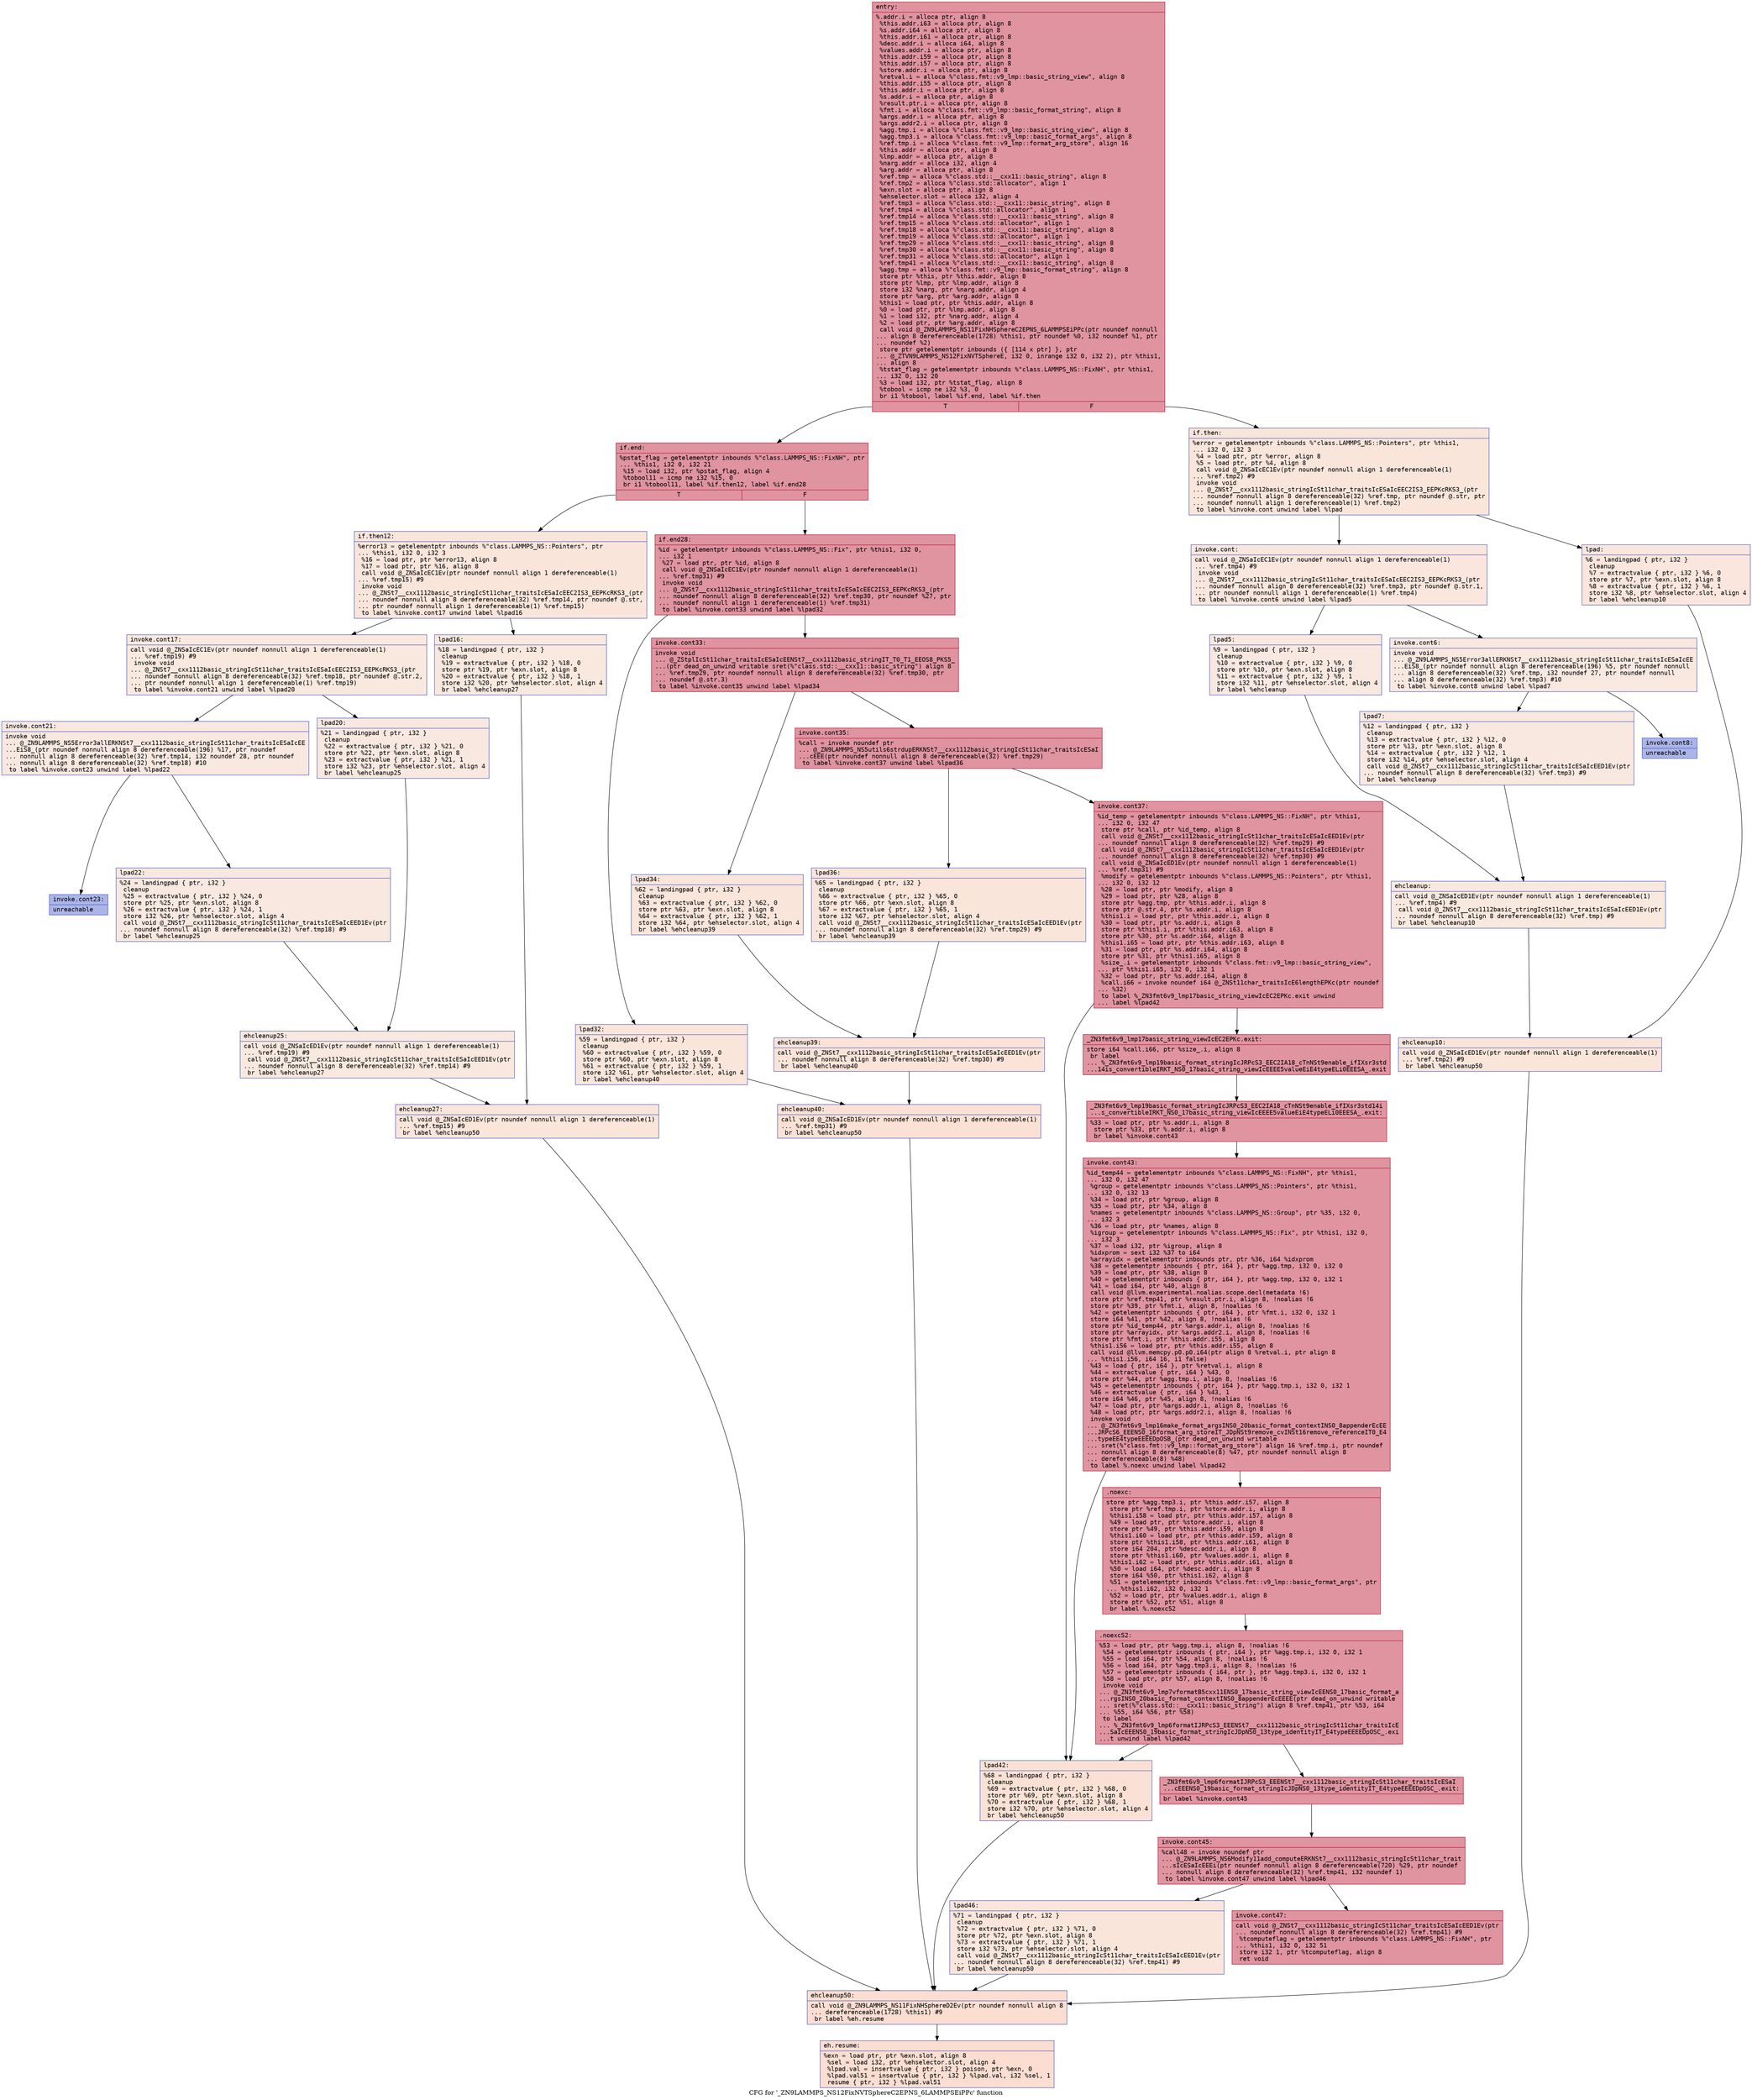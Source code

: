 digraph "CFG for '_ZN9LAMMPS_NS12FixNVTSphereC2EPNS_6LAMMPSEiPPc' function" {
	label="CFG for '_ZN9LAMMPS_NS12FixNVTSphereC2EPNS_6LAMMPSEiPPc' function";

	Node0x55f286c493d0 [shape=record,color="#b70d28ff", style=filled, fillcolor="#b70d2870" fontname="Courier",label="{entry:\l|  %.addr.i = alloca ptr, align 8\l  %this.addr.i63 = alloca ptr, align 8\l  %s.addr.i64 = alloca ptr, align 8\l  %this.addr.i61 = alloca ptr, align 8\l  %desc.addr.i = alloca i64, align 8\l  %values.addr.i = alloca ptr, align 8\l  %this.addr.i59 = alloca ptr, align 8\l  %this.addr.i57 = alloca ptr, align 8\l  %store.addr.i = alloca ptr, align 8\l  %retval.i = alloca %\"class.fmt::v9_lmp::basic_string_view\", align 8\l  %this.addr.i55 = alloca ptr, align 8\l  %this.addr.i = alloca ptr, align 8\l  %s.addr.i = alloca ptr, align 8\l  %result.ptr.i = alloca ptr, align 8\l  %fmt.i = alloca %\"class.fmt::v9_lmp::basic_format_string\", align 8\l  %args.addr.i = alloca ptr, align 8\l  %args.addr2.i = alloca ptr, align 8\l  %agg.tmp.i = alloca %\"class.fmt::v9_lmp::basic_string_view\", align 8\l  %agg.tmp3.i = alloca %\"class.fmt::v9_lmp::basic_format_args\", align 8\l  %ref.tmp.i = alloca %\"class.fmt::v9_lmp::format_arg_store\", align 16\l  %this.addr = alloca ptr, align 8\l  %lmp.addr = alloca ptr, align 8\l  %narg.addr = alloca i32, align 4\l  %arg.addr = alloca ptr, align 8\l  %ref.tmp = alloca %\"class.std::__cxx11::basic_string\", align 8\l  %ref.tmp2 = alloca %\"class.std::allocator\", align 1\l  %exn.slot = alloca ptr, align 8\l  %ehselector.slot = alloca i32, align 4\l  %ref.tmp3 = alloca %\"class.std::__cxx11::basic_string\", align 8\l  %ref.tmp4 = alloca %\"class.std::allocator\", align 1\l  %ref.tmp14 = alloca %\"class.std::__cxx11::basic_string\", align 8\l  %ref.tmp15 = alloca %\"class.std::allocator\", align 1\l  %ref.tmp18 = alloca %\"class.std::__cxx11::basic_string\", align 8\l  %ref.tmp19 = alloca %\"class.std::allocator\", align 1\l  %ref.tmp29 = alloca %\"class.std::__cxx11::basic_string\", align 8\l  %ref.tmp30 = alloca %\"class.std::__cxx11::basic_string\", align 8\l  %ref.tmp31 = alloca %\"class.std::allocator\", align 1\l  %ref.tmp41 = alloca %\"class.std::__cxx11::basic_string\", align 8\l  %agg.tmp = alloca %\"class.fmt::v9_lmp::basic_format_string\", align 8\l  store ptr %this, ptr %this.addr, align 8\l  store ptr %lmp, ptr %lmp.addr, align 8\l  store i32 %narg, ptr %narg.addr, align 4\l  store ptr %arg, ptr %arg.addr, align 8\l  %this1 = load ptr, ptr %this.addr, align 8\l  %0 = load ptr, ptr %lmp.addr, align 8\l  %1 = load i32, ptr %narg.addr, align 4\l  %2 = load ptr, ptr %arg.addr, align 8\l  call void @_ZN9LAMMPS_NS11FixNHSphereC2EPNS_6LAMMPSEiPPc(ptr noundef nonnull\l... align 8 dereferenceable(1728) %this1, ptr noundef %0, i32 noundef %1, ptr\l... noundef %2)\l  store ptr getelementptr inbounds (\{ [114 x ptr] \}, ptr\l... @_ZTVN9LAMMPS_NS12FixNVTSphereE, i32 0, inrange i32 0, i32 2), ptr %this1,\l... align 8\l  %tstat_flag = getelementptr inbounds %\"class.LAMMPS_NS::FixNH\", ptr %this1,\l... i32 0, i32 20\l  %3 = load i32, ptr %tstat_flag, align 8\l  %tobool = icmp ne i32 %3, 0\l  br i1 %tobool, label %if.end, label %if.then\l|{<s0>T|<s1>F}}"];
	Node0x55f286c493d0:s0 -> Node0x55f286c4ccc0[tooltip="entry -> if.end\nProbability 100.00%" ];
	Node0x55f286c493d0:s1 -> Node0x55f286c4cd70[tooltip="entry -> if.then\nProbability 0.00%" ];
	Node0x55f286c4cd70 [shape=record,color="#3d50c3ff", style=filled, fillcolor="#f4c5ad70" fontname="Courier",label="{if.then:\l|  %error = getelementptr inbounds %\"class.LAMMPS_NS::Pointers\", ptr %this1,\l... i32 0, i32 3\l  %4 = load ptr, ptr %error, align 8\l  %5 = load ptr, ptr %4, align 8\l  call void @_ZNSaIcEC1Ev(ptr noundef nonnull align 1 dereferenceable(1)\l... %ref.tmp2) #9\l  invoke void\l... @_ZNSt7__cxx1112basic_stringIcSt11char_traitsIcESaIcEEC2IS3_EEPKcRKS3_(ptr\l... noundef nonnull align 8 dereferenceable(32) %ref.tmp, ptr noundef @.str, ptr\l... noundef nonnull align 1 dereferenceable(1) %ref.tmp2)\l          to label %invoke.cont unwind label %lpad\l}"];
	Node0x55f286c4cd70 -> Node0x55f286c4d9e0[tooltip="if.then -> invoke.cont\nProbability 50.00%" ];
	Node0x55f286c4cd70 -> Node0x55f286c4dac0[tooltip="if.then -> lpad\nProbability 50.00%" ];
	Node0x55f286c4d9e0 [shape=record,color="#3d50c3ff", style=filled, fillcolor="#f3c7b170" fontname="Courier",label="{invoke.cont:\l|  call void @_ZNSaIcEC1Ev(ptr noundef nonnull align 1 dereferenceable(1)\l... %ref.tmp4) #9\l  invoke void\l... @_ZNSt7__cxx1112basic_stringIcSt11char_traitsIcESaIcEEC2IS3_EEPKcRKS3_(ptr\l... noundef nonnull align 8 dereferenceable(32) %ref.tmp3, ptr noundef @.str.1,\l... ptr noundef nonnull align 1 dereferenceable(1) %ref.tmp4)\l          to label %invoke.cont6 unwind label %lpad5\l}"];
	Node0x55f286c4d9e0 -> Node0x55f286c4de50[tooltip="invoke.cont -> invoke.cont6\nProbability 50.00%" ];
	Node0x55f286c4d9e0 -> Node0x55f286c4dea0[tooltip="invoke.cont -> lpad5\nProbability 50.00%" ];
	Node0x55f286c4de50 [shape=record,color="#3d50c3ff", style=filled, fillcolor="#f1ccb870" fontname="Courier",label="{invoke.cont6:\l|  invoke void\l... @_ZN9LAMMPS_NS5Error3allERKNSt7__cxx1112basic_stringIcSt11char_traitsIcESaIcEE\l...EiS8_(ptr noundef nonnull align 8 dereferenceable(196) %5, ptr noundef nonnull\l... align 8 dereferenceable(32) %ref.tmp, i32 noundef 27, ptr noundef nonnull\l... align 8 dereferenceable(32) %ref.tmp3) #10\l          to label %invoke.cont8 unwind label %lpad7\l}"];
	Node0x55f286c4de50 -> Node0x55f286c4de00[tooltip="invoke.cont6 -> invoke.cont8\nProbability 0.00%" ];
	Node0x55f286c4de50 -> Node0x55f286c4e220[tooltip="invoke.cont6 -> lpad7\nProbability 100.00%" ];
	Node0x55f286c4de00 [shape=record,color="#3d50c3ff", style=filled, fillcolor="#4358cb70" fontname="Courier",label="{invoke.cont8:\l|  unreachable\l}"];
	Node0x55f286c4dac0 [shape=record,color="#3d50c3ff", style=filled, fillcolor="#f3c7b170" fontname="Courier",label="{lpad:\l|  %6 = landingpad \{ ptr, i32 \}\l          cleanup\l  %7 = extractvalue \{ ptr, i32 \} %6, 0\l  store ptr %7, ptr %exn.slot, align 8\l  %8 = extractvalue \{ ptr, i32 \} %6, 1\l  store i32 %8, ptr %ehselector.slot, align 4\l  br label %ehcleanup10\l}"];
	Node0x55f286c4dac0 -> Node0x55f286c4f8d0[tooltip="lpad -> ehcleanup10\nProbability 100.00%" ];
	Node0x55f286c4dea0 [shape=record,color="#3d50c3ff", style=filled, fillcolor="#f1ccb870" fontname="Courier",label="{lpad5:\l|  %9 = landingpad \{ ptr, i32 \}\l          cleanup\l  %10 = extractvalue \{ ptr, i32 \} %9, 0\l  store ptr %10, ptr %exn.slot, align 8\l  %11 = extractvalue \{ ptr, i32 \} %9, 1\l  store i32 %11, ptr %ehselector.slot, align 4\l  br label %ehcleanup\l}"];
	Node0x55f286c4dea0 -> Node0x55f286c4fc20[tooltip="lpad5 -> ehcleanup\nProbability 100.00%" ];
	Node0x55f286c4e220 [shape=record,color="#3d50c3ff", style=filled, fillcolor="#f1ccb870" fontname="Courier",label="{lpad7:\l|  %12 = landingpad \{ ptr, i32 \}\l          cleanup\l  %13 = extractvalue \{ ptr, i32 \} %12, 0\l  store ptr %13, ptr %exn.slot, align 8\l  %14 = extractvalue \{ ptr, i32 \} %12, 1\l  store i32 %14, ptr %ehselector.slot, align 4\l  call void @_ZNSt7__cxx1112basic_stringIcSt11char_traitsIcESaIcEED1Ev(ptr\l... noundef nonnull align 8 dereferenceable(32) %ref.tmp3) #9\l  br label %ehcleanup\l}"];
	Node0x55f286c4e220 -> Node0x55f286c4fc20[tooltip="lpad7 -> ehcleanup\nProbability 100.00%" ];
	Node0x55f286c4fc20 [shape=record,color="#3d50c3ff", style=filled, fillcolor="#f2cab570" fontname="Courier",label="{ehcleanup:\l|  call void @_ZNSaIcED1Ev(ptr noundef nonnull align 1 dereferenceable(1)\l... %ref.tmp4) #9\l  call void @_ZNSt7__cxx1112basic_stringIcSt11char_traitsIcESaIcEED1Ev(ptr\l... noundef nonnull align 8 dereferenceable(32) %ref.tmp) #9\l  br label %ehcleanup10\l}"];
	Node0x55f286c4fc20 -> Node0x55f286c4f8d0[tooltip="ehcleanup -> ehcleanup10\nProbability 100.00%" ];
	Node0x55f286c4f8d0 [shape=record,color="#3d50c3ff", style=filled, fillcolor="#f4c5ad70" fontname="Courier",label="{ehcleanup10:\l|  call void @_ZNSaIcED1Ev(ptr noundef nonnull align 1 dereferenceable(1)\l... %ref.tmp2) #9\l  br label %ehcleanup50\l}"];
	Node0x55f286c4f8d0 -> Node0x55f286c50680[tooltip="ehcleanup10 -> ehcleanup50\nProbability 100.00%" ];
	Node0x55f286c4ccc0 [shape=record,color="#b70d28ff", style=filled, fillcolor="#b70d2870" fontname="Courier",label="{if.end:\l|  %pstat_flag = getelementptr inbounds %\"class.LAMMPS_NS::FixNH\", ptr\l... %this1, i32 0, i32 21\l  %15 = load i32, ptr %pstat_flag, align 4\l  %tobool11 = icmp ne i32 %15, 0\l  br i1 %tobool11, label %if.then12, label %if.end28\l|{<s0>T|<s1>F}}"];
	Node0x55f286c4ccc0:s0 -> Node0x55f286c509a0[tooltip="if.end -> if.then12\nProbability 0.00%" ];
	Node0x55f286c4ccc0:s1 -> Node0x55f286c50a20[tooltip="if.end -> if.end28\nProbability 100.00%" ];
	Node0x55f286c509a0 [shape=record,color="#3d50c3ff", style=filled, fillcolor="#f4c5ad70" fontname="Courier",label="{if.then12:\l|  %error13 = getelementptr inbounds %\"class.LAMMPS_NS::Pointers\", ptr\l... %this1, i32 0, i32 3\l  %16 = load ptr, ptr %error13, align 8\l  %17 = load ptr, ptr %16, align 8\l  call void @_ZNSaIcEC1Ev(ptr noundef nonnull align 1 dereferenceable(1)\l... %ref.tmp15) #9\l  invoke void\l... @_ZNSt7__cxx1112basic_stringIcSt11char_traitsIcESaIcEEC2IS3_EEPKcRKS3_(ptr\l... noundef nonnull align 8 dereferenceable(32) %ref.tmp14, ptr noundef @.str,\l... ptr noundef nonnull align 1 dereferenceable(1) %ref.tmp15)\l          to label %invoke.cont17 unwind label %lpad16\l}"];
	Node0x55f286c509a0 -> Node0x55f286c50ef0[tooltip="if.then12 -> invoke.cont17\nProbability 50.00%" ];
	Node0x55f286c509a0 -> Node0x55f286c50f70[tooltip="if.then12 -> lpad16\nProbability 50.00%" ];
	Node0x55f286c50ef0 [shape=record,color="#3d50c3ff", style=filled, fillcolor="#f2cab570" fontname="Courier",label="{invoke.cont17:\l|  call void @_ZNSaIcEC1Ev(ptr noundef nonnull align 1 dereferenceable(1)\l... %ref.tmp19) #9\l  invoke void\l... @_ZNSt7__cxx1112basic_stringIcSt11char_traitsIcESaIcEEC2IS3_EEPKcRKS3_(ptr\l... noundef nonnull align 8 dereferenceable(32) %ref.tmp18, ptr noundef @.str.2,\l... ptr noundef nonnull align 1 dereferenceable(1) %ref.tmp19)\l          to label %invoke.cont21 unwind label %lpad20\l}"];
	Node0x55f286c50ef0 -> Node0x55f286c512f0[tooltip="invoke.cont17 -> invoke.cont21\nProbability 50.00%" ];
	Node0x55f286c50ef0 -> Node0x55f286c51340[tooltip="invoke.cont17 -> lpad20\nProbability 50.00%" ];
	Node0x55f286c512f0 [shape=record,color="#3d50c3ff", style=filled, fillcolor="#f1ccb870" fontname="Courier",label="{invoke.cont21:\l|  invoke void\l... @_ZN9LAMMPS_NS5Error3allERKNSt7__cxx1112basic_stringIcSt11char_traitsIcESaIcEE\l...EiS8_(ptr noundef nonnull align 8 dereferenceable(196) %17, ptr noundef\l... nonnull align 8 dereferenceable(32) %ref.tmp14, i32 noundef 28, ptr noundef\l... nonnull align 8 dereferenceable(32) %ref.tmp18) #10\l          to label %invoke.cont23 unwind label %lpad22\l}"];
	Node0x55f286c512f0 -> Node0x55f286c512a0[tooltip="invoke.cont21 -> invoke.cont23\nProbability 0.00%" ];
	Node0x55f286c512f0 -> Node0x55f286c51660[tooltip="invoke.cont21 -> lpad22\nProbability 100.00%" ];
	Node0x55f286c512a0 [shape=record,color="#3d50c3ff", style=filled, fillcolor="#4358cb70" fontname="Courier",label="{invoke.cont23:\l|  unreachable\l}"];
	Node0x55f286c50f70 [shape=record,color="#3d50c3ff", style=filled, fillcolor="#f2cab570" fontname="Courier",label="{lpad16:\l|  %18 = landingpad \{ ptr, i32 \}\l          cleanup\l  %19 = extractvalue \{ ptr, i32 \} %18, 0\l  store ptr %19, ptr %exn.slot, align 8\l  %20 = extractvalue \{ ptr, i32 \} %18, 1\l  store i32 %20, ptr %ehselector.slot, align 4\l  br label %ehcleanup27\l}"];
	Node0x55f286c50f70 -> Node0x55f286c51c20[tooltip="lpad16 -> ehcleanup27\nProbability 100.00%" ];
	Node0x55f286c51340 [shape=record,color="#3d50c3ff", style=filled, fillcolor="#f1ccb870" fontname="Courier",label="{lpad20:\l|  %21 = landingpad \{ ptr, i32 \}\l          cleanup\l  %22 = extractvalue \{ ptr, i32 \} %21, 0\l  store ptr %22, ptr %exn.slot, align 8\l  %23 = extractvalue \{ ptr, i32 \} %21, 1\l  store i32 %23, ptr %ehselector.slot, align 4\l  br label %ehcleanup25\l}"];
	Node0x55f286c51340 -> Node0x55f286c51f70[tooltip="lpad20 -> ehcleanup25\nProbability 100.00%" ];
	Node0x55f286c51660 [shape=record,color="#3d50c3ff", style=filled, fillcolor="#f1ccb870" fontname="Courier",label="{lpad22:\l|  %24 = landingpad \{ ptr, i32 \}\l          cleanup\l  %25 = extractvalue \{ ptr, i32 \} %24, 0\l  store ptr %25, ptr %exn.slot, align 8\l  %26 = extractvalue \{ ptr, i32 \} %24, 1\l  store i32 %26, ptr %ehselector.slot, align 4\l  call void @_ZNSt7__cxx1112basic_stringIcSt11char_traitsIcESaIcEED1Ev(ptr\l... noundef nonnull align 8 dereferenceable(32) %ref.tmp18) #9\l  br label %ehcleanup25\l}"];
	Node0x55f286c51660 -> Node0x55f286c51f70[tooltip="lpad22 -> ehcleanup25\nProbability 100.00%" ];
	Node0x55f286c51f70 [shape=record,color="#3d50c3ff", style=filled, fillcolor="#f2cab570" fontname="Courier",label="{ehcleanup25:\l|  call void @_ZNSaIcED1Ev(ptr noundef nonnull align 1 dereferenceable(1)\l... %ref.tmp19) #9\l  call void @_ZNSt7__cxx1112basic_stringIcSt11char_traitsIcESaIcEED1Ev(ptr\l... noundef nonnull align 8 dereferenceable(32) %ref.tmp14) #9\l  br label %ehcleanup27\l}"];
	Node0x55f286c51f70 -> Node0x55f286c51c20[tooltip="ehcleanup25 -> ehcleanup27\nProbability 100.00%" ];
	Node0x55f286c51c20 [shape=record,color="#3d50c3ff", style=filled, fillcolor="#f4c5ad70" fontname="Courier",label="{ehcleanup27:\l|  call void @_ZNSaIcED1Ev(ptr noundef nonnull align 1 dereferenceable(1)\l... %ref.tmp15) #9\l  br label %ehcleanup50\l}"];
	Node0x55f286c51c20 -> Node0x55f286c50680[tooltip="ehcleanup27 -> ehcleanup50\nProbability 100.00%" ];
	Node0x55f286c50a20 [shape=record,color="#b70d28ff", style=filled, fillcolor="#b70d2870" fontname="Courier",label="{if.end28:\l|  %id = getelementptr inbounds %\"class.LAMMPS_NS::Fix\", ptr %this1, i32 0,\l... i32 1\l  %27 = load ptr, ptr %id, align 8\l  call void @_ZNSaIcEC1Ev(ptr noundef nonnull align 1 dereferenceable(1)\l... %ref.tmp31) #9\l  invoke void\l... @_ZNSt7__cxx1112basic_stringIcSt11char_traitsIcESaIcEEC2IS3_EEPKcRKS3_(ptr\l... noundef nonnull align 8 dereferenceable(32) %ref.tmp30, ptr noundef %27, ptr\l... noundef nonnull align 1 dereferenceable(1) %ref.tmp31)\l          to label %invoke.cont33 unwind label %lpad32\l}"];
	Node0x55f286c50a20 -> Node0x55f286c52b50[tooltip="if.end28 -> invoke.cont33\nProbability 100.00%" ];
	Node0x55f286c50a20 -> Node0x55f286c52ba0[tooltip="if.end28 -> lpad32\nProbability 0.00%" ];
	Node0x55f286c52b50 [shape=record,color="#b70d28ff", style=filled, fillcolor="#b70d2870" fontname="Courier",label="{invoke.cont33:\l|  invoke void\l... @_ZStplIcSt11char_traitsIcESaIcEENSt7__cxx1112basic_stringIT_T0_T1_EEOS8_PKS5_\l...(ptr dead_on_unwind writable sret(%\"class.std::__cxx11::basic_string\") align 8\l... %ref.tmp29, ptr noundef nonnull align 8 dereferenceable(32) %ref.tmp30, ptr\l... noundef @.str.3)\l          to label %invoke.cont35 unwind label %lpad34\l}"];
	Node0x55f286c52b50 -> Node0x55f286c52b00[tooltip="invoke.cont33 -> invoke.cont35\nProbability 100.00%" ];
	Node0x55f286c52b50 -> Node0x55f286c52dd0[tooltip="invoke.cont33 -> lpad34\nProbability 0.00%" ];
	Node0x55f286c52b00 [shape=record,color="#b70d28ff", style=filled, fillcolor="#b70d2870" fontname="Courier",label="{invoke.cont35:\l|  %call = invoke noundef ptr\l... @_ZN9LAMMPS_NS5utils6strdupERKNSt7__cxx1112basic_stringIcSt11char_traitsIcESaI\l...cEEE(ptr noundef nonnull align 8 dereferenceable(32) %ref.tmp29)\l          to label %invoke.cont37 unwind label %lpad36\l}"];
	Node0x55f286c52b00 -> Node0x55f286c53180[tooltip="invoke.cont35 -> invoke.cont37\nProbability 100.00%" ];
	Node0x55f286c52b00 -> Node0x55f286c531d0[tooltip="invoke.cont35 -> lpad36\nProbability 0.00%" ];
	Node0x55f286c53180 [shape=record,color="#b70d28ff", style=filled, fillcolor="#b70d2870" fontname="Courier",label="{invoke.cont37:\l|  %id_temp = getelementptr inbounds %\"class.LAMMPS_NS::FixNH\", ptr %this1,\l... i32 0, i32 47\l  store ptr %call, ptr %id_temp, align 8\l  call void @_ZNSt7__cxx1112basic_stringIcSt11char_traitsIcESaIcEED1Ev(ptr\l... noundef nonnull align 8 dereferenceable(32) %ref.tmp29) #9\l  call void @_ZNSt7__cxx1112basic_stringIcSt11char_traitsIcESaIcEED1Ev(ptr\l... noundef nonnull align 8 dereferenceable(32) %ref.tmp30) #9\l  call void @_ZNSaIcED1Ev(ptr noundef nonnull align 1 dereferenceable(1)\l... %ref.tmp31) #9\l  %modify = getelementptr inbounds %\"class.LAMMPS_NS::Pointers\", ptr %this1,\l... i32 0, i32 12\l  %28 = load ptr, ptr %modify, align 8\l  %29 = load ptr, ptr %28, align 8\l  store ptr %agg.tmp, ptr %this.addr.i, align 8\l  store ptr @.str.4, ptr %s.addr.i, align 8\l  %this1.i = load ptr, ptr %this.addr.i, align 8\l  %30 = load ptr, ptr %s.addr.i, align 8\l  store ptr %this1.i, ptr %this.addr.i63, align 8\l  store ptr %30, ptr %s.addr.i64, align 8\l  %this1.i65 = load ptr, ptr %this.addr.i63, align 8\l  %31 = load ptr, ptr %s.addr.i64, align 8\l  store ptr %31, ptr %this1.i65, align 8\l  %size_.i = getelementptr inbounds %\"class.fmt::v9_lmp::basic_string_view\",\l... ptr %this1.i65, i32 0, i32 1\l  %32 = load ptr, ptr %s.addr.i64, align 8\l  %call.i66 = invoke noundef i64 @_ZNSt11char_traitsIcE6lengthEPKc(ptr noundef\l... %32)\l          to label %_ZN3fmt6v9_lmp17basic_string_viewIcEC2EPKc.exit unwind\l... label %lpad42\l}"];
	Node0x55f286c53180 -> Node0x55f286c4b5d0[tooltip="invoke.cont37 -> _ZN3fmt6v9_lmp17basic_string_viewIcEC2EPKc.exit\nProbability 100.00%" ];
	Node0x55f286c53180 -> Node0x55f286c4b670[tooltip="invoke.cont37 -> lpad42\nProbability 0.00%" ];
	Node0x55f286c4b5d0 [shape=record,color="#b70d28ff", style=filled, fillcolor="#b70d2870" fontname="Courier",label="{_ZN3fmt6v9_lmp17basic_string_viewIcEC2EPKc.exit:\l|  store i64 %call.i66, ptr %size_.i, align 8\l  br label\l... %_ZN3fmt6v9_lmp19basic_format_stringIcJRPcS3_EEC2IA18_cTnNSt9enable_ifIXsr3std\l...14is_convertibleIRKT_NS0_17basic_string_viewIcEEEE5valueEiE4typeELi0EEESA_.exit\l}"];
	Node0x55f286c4b5d0 -> Node0x55f286c54e40[tooltip="_ZN3fmt6v9_lmp17basic_string_viewIcEC2EPKc.exit -> _ZN3fmt6v9_lmp19basic_format_stringIcJRPcS3_EEC2IA18_cTnNSt9enable_ifIXsr3std14is_convertibleIRKT_NS0_17basic_string_viewIcEEEE5valueEiE4typeELi0EEESA_.exit\nProbability 100.00%" ];
	Node0x55f286c54e40 [shape=record,color="#b70d28ff", style=filled, fillcolor="#b70d2870" fontname="Courier",label="{_ZN3fmt6v9_lmp19basic_format_stringIcJRPcS3_EEC2IA18_cTnNSt9enable_ifIXsr3std14i\l...s_convertibleIRKT_NS0_17basic_string_viewIcEEEE5valueEiE4typeELi0EEESA_.exit:\l|  %33 = load ptr, ptr %s.addr.i, align 8\l  store ptr %33, ptr %.addr.i, align 8\l  br label %invoke.cont43\l}"];
	Node0x55f286c54e40 -> Node0x55f286c55240[tooltip="_ZN3fmt6v9_lmp19basic_format_stringIcJRPcS3_EEC2IA18_cTnNSt9enable_ifIXsr3std14is_convertibleIRKT_NS0_17basic_string_viewIcEEEE5valueEiE4typeELi0EEESA_.exit -> invoke.cont43\nProbability 100.00%" ];
	Node0x55f286c55240 [shape=record,color="#b70d28ff", style=filled, fillcolor="#b70d2870" fontname="Courier",label="{invoke.cont43:\l|  %id_temp44 = getelementptr inbounds %\"class.LAMMPS_NS::FixNH\", ptr %this1,\l... i32 0, i32 47\l  %group = getelementptr inbounds %\"class.LAMMPS_NS::Pointers\", ptr %this1,\l... i32 0, i32 13\l  %34 = load ptr, ptr %group, align 8\l  %35 = load ptr, ptr %34, align 8\l  %names = getelementptr inbounds %\"class.LAMMPS_NS::Group\", ptr %35, i32 0,\l... i32 3\l  %36 = load ptr, ptr %names, align 8\l  %igroup = getelementptr inbounds %\"class.LAMMPS_NS::Fix\", ptr %this1, i32 0,\l... i32 3\l  %37 = load i32, ptr %igroup, align 8\l  %idxprom = sext i32 %37 to i64\l  %arrayidx = getelementptr inbounds ptr, ptr %36, i64 %idxprom\l  %38 = getelementptr inbounds \{ ptr, i64 \}, ptr %agg.tmp, i32 0, i32 0\l  %39 = load ptr, ptr %38, align 8\l  %40 = getelementptr inbounds \{ ptr, i64 \}, ptr %agg.tmp, i32 0, i32 1\l  %41 = load i64, ptr %40, align 8\l  call void @llvm.experimental.noalias.scope.decl(metadata !6)\l  store ptr %ref.tmp41, ptr %result.ptr.i, align 8, !noalias !6\l  store ptr %39, ptr %fmt.i, align 8, !noalias !6\l  %42 = getelementptr inbounds \{ ptr, i64 \}, ptr %fmt.i, i32 0, i32 1\l  store i64 %41, ptr %42, align 8, !noalias !6\l  store ptr %id_temp44, ptr %args.addr.i, align 8, !noalias !6\l  store ptr %arrayidx, ptr %args.addr2.i, align 8, !noalias !6\l  store ptr %fmt.i, ptr %this.addr.i55, align 8\l  %this1.i56 = load ptr, ptr %this.addr.i55, align 8\l  call void @llvm.memcpy.p0.p0.i64(ptr align 8 %retval.i, ptr align 8\l... %this1.i56, i64 16, i1 false)\l  %43 = load \{ ptr, i64 \}, ptr %retval.i, align 8\l  %44 = extractvalue \{ ptr, i64 \} %43, 0\l  store ptr %44, ptr %agg.tmp.i, align 8, !noalias !6\l  %45 = getelementptr inbounds \{ ptr, i64 \}, ptr %agg.tmp.i, i32 0, i32 1\l  %46 = extractvalue \{ ptr, i64 \} %43, 1\l  store i64 %46, ptr %45, align 8, !noalias !6\l  %47 = load ptr, ptr %args.addr.i, align 8, !noalias !6\l  %48 = load ptr, ptr %args.addr2.i, align 8, !noalias !6\l  invoke void\l... @_ZN3fmt6v9_lmp16make_format_argsINS0_20basic_format_contextINS0_8appenderEcEE\l...JRPcS6_EEENS0_16format_arg_storeIT_JDpNSt9remove_cvINSt16remove_referenceIT0_E4\l...typeEE4typeEEEEDpOSB_(ptr dead_on_unwind writable\l... sret(%\"class.fmt::v9_lmp::format_arg_store\") align 16 %ref.tmp.i, ptr noundef\l... nonnull align 8 dereferenceable(8) %47, ptr noundef nonnull align 8\l... dereferenceable(8) %48)\l          to label %.noexc unwind label %lpad42\l}"];
	Node0x55f286c55240 -> Node0x55f286c4d3b0[tooltip="invoke.cont43 -> .noexc\nProbability 100.00%" ];
	Node0x55f286c55240 -> Node0x55f286c4b670[tooltip="invoke.cont43 -> lpad42\nProbability 0.00%" ];
	Node0x55f286c4d3b0 [shape=record,color="#b70d28ff", style=filled, fillcolor="#b70d2870" fontname="Courier",label="{.noexc:\l|  store ptr %agg.tmp3.i, ptr %this.addr.i57, align 8\l  store ptr %ref.tmp.i, ptr %store.addr.i, align 8\l  %this1.i58 = load ptr, ptr %this.addr.i57, align 8\l  %49 = load ptr, ptr %store.addr.i, align 8\l  store ptr %49, ptr %this.addr.i59, align 8\l  %this1.i60 = load ptr, ptr %this.addr.i59, align 8\l  store ptr %this1.i58, ptr %this.addr.i61, align 8\l  store i64 204, ptr %desc.addr.i, align 8\l  store ptr %this1.i60, ptr %values.addr.i, align 8\l  %this1.i62 = load ptr, ptr %this.addr.i61, align 8\l  %50 = load i64, ptr %desc.addr.i, align 8\l  store i64 %50, ptr %this1.i62, align 8\l  %51 = getelementptr inbounds %\"class.fmt::v9_lmp::basic_format_args\", ptr\l... %this1.i62, i32 0, i32 1\l  %52 = load ptr, ptr %values.addr.i, align 8\l  store ptr %52, ptr %51, align 8\l  br label %.noexc52\l}"];
	Node0x55f286c4d3b0 -> Node0x55f286c59c60[tooltip=".noexc -> .noexc52\nProbability 100.00%" ];
	Node0x55f286c59c60 [shape=record,color="#b70d28ff", style=filled, fillcolor="#b70d2870" fontname="Courier",label="{.noexc52:\l|  %53 = load ptr, ptr %agg.tmp.i, align 8, !noalias !6\l  %54 = getelementptr inbounds \{ ptr, i64 \}, ptr %agg.tmp.i, i32 0, i32 1\l  %55 = load i64, ptr %54, align 8, !noalias !6\l  %56 = load i64, ptr %agg.tmp3.i, align 8, !noalias !6\l  %57 = getelementptr inbounds \{ i64, ptr \}, ptr %agg.tmp3.i, i32 0, i32 1\l  %58 = load ptr, ptr %57, align 8, !noalias !6\l  invoke void\l... @_ZN3fmt6v9_lmp7vformatB5cxx11ENS0_17basic_string_viewIcEENS0_17basic_format_a\l...rgsINS0_20basic_format_contextINS0_8appenderEcEEEE(ptr dead_on_unwind writable\l... sret(%\"class.std::__cxx11::basic_string\") align 8 %ref.tmp41, ptr %53, i64\l... %55, i64 %56, ptr %58)\l          to label\l... %_ZN3fmt6v9_lmp6formatIJRPcS3_EEENSt7__cxx1112basic_stringIcSt11char_traitsIcE\l...SaIcEEENS0_19basic_format_stringIcJDpNS0_13type_identityIT_E4typeEEEEDpOSC_.exi\l...t unwind label %lpad42\l}"];
	Node0x55f286c59c60 -> Node0x55f286c5a160[tooltip=".noexc52 -> _ZN3fmt6v9_lmp6formatIJRPcS3_EEENSt7__cxx1112basic_stringIcSt11char_traitsIcESaIcEEENS0_19basic_format_stringIcJDpNS0_13type_identityIT_E4typeEEEEDpOSC_.exit\nProbability 100.00%" ];
	Node0x55f286c59c60 -> Node0x55f286c4b670[tooltip=".noexc52 -> lpad42\nProbability 0.00%" ];
	Node0x55f286c5a160 [shape=record,color="#b70d28ff", style=filled, fillcolor="#b70d2870" fontname="Courier",label="{_ZN3fmt6v9_lmp6formatIJRPcS3_EEENSt7__cxx1112basic_stringIcSt11char_traitsIcESaI\l...cEEENS0_19basic_format_stringIcJDpNS0_13type_identityIT_E4typeEEEEDpOSC_.exit:\l|  br label %invoke.cont45\l}"];
	Node0x55f286c5a160 -> Node0x55f286c5a5c0[tooltip="_ZN3fmt6v9_lmp6formatIJRPcS3_EEENSt7__cxx1112basic_stringIcSt11char_traitsIcESaIcEEENS0_19basic_format_stringIcJDpNS0_13type_identityIT_E4typeEEEEDpOSC_.exit -> invoke.cont45\nProbability 100.00%" ];
	Node0x55f286c5a5c0 [shape=record,color="#b70d28ff", style=filled, fillcolor="#b70d2870" fontname="Courier",label="{invoke.cont45:\l|  %call48 = invoke noundef ptr\l... @_ZN9LAMMPS_NS6Modify11add_computeERKNSt7__cxx1112basic_stringIcSt11char_trait\l...sIcESaIcEEEi(ptr noundef nonnull align 8 dereferenceable(720) %29, ptr noundef\l... nonnull align 8 dereferenceable(32) %ref.tmp41, i32 noundef 1)\l          to label %invoke.cont47 unwind label %lpad46\l}"];
	Node0x55f286c5a5c0 -> Node0x55f286c5a6f0[tooltip="invoke.cont45 -> invoke.cont47\nProbability 100.00%" ];
	Node0x55f286c5a5c0 -> Node0x55f286c5a7d0[tooltip="invoke.cont45 -> lpad46\nProbability 0.00%" ];
	Node0x55f286c5a6f0 [shape=record,color="#b70d28ff", style=filled, fillcolor="#b70d2870" fontname="Courier",label="{invoke.cont47:\l|  call void @_ZNSt7__cxx1112basic_stringIcSt11char_traitsIcESaIcEED1Ev(ptr\l... noundef nonnull align 8 dereferenceable(32) %ref.tmp41) #9\l  %tcomputeflag = getelementptr inbounds %\"class.LAMMPS_NS::FixNH\", ptr\l... %this1, i32 0, i32 51\l  store i32 1, ptr %tcomputeflag, align 8\l  ret void\l}"];
	Node0x55f286c52ba0 [shape=record,color="#3d50c3ff", style=filled, fillcolor="#f4c5ad70" fontname="Courier",label="{lpad32:\l|  %59 = landingpad \{ ptr, i32 \}\l          cleanup\l  %60 = extractvalue \{ ptr, i32 \} %59, 0\l  store ptr %60, ptr %exn.slot, align 8\l  %61 = extractvalue \{ ptr, i32 \} %59, 1\l  store i32 %61, ptr %ehselector.slot, align 4\l  br label %ehcleanup40\l}"];
	Node0x55f286c52ba0 -> Node0x55f286c5b080[tooltip="lpad32 -> ehcleanup40\nProbability 100.00%" ];
	Node0x55f286c52dd0 [shape=record,color="#3d50c3ff", style=filled, fillcolor="#f4c5ad70" fontname="Courier",label="{lpad34:\l|  %62 = landingpad \{ ptr, i32 \}\l          cleanup\l  %63 = extractvalue \{ ptr, i32 \} %62, 0\l  store ptr %63, ptr %exn.slot, align 8\l  %64 = extractvalue \{ ptr, i32 \} %62, 1\l  store i32 %64, ptr %ehselector.slot, align 4\l  br label %ehcleanup39\l}"];
	Node0x55f286c52dd0 -> Node0x55f286c5b380[tooltip="lpad34 -> ehcleanup39\nProbability 100.00%" ];
	Node0x55f286c531d0 [shape=record,color="#3d50c3ff", style=filled, fillcolor="#f4c5ad70" fontname="Courier",label="{lpad36:\l|  %65 = landingpad \{ ptr, i32 \}\l          cleanup\l  %66 = extractvalue \{ ptr, i32 \} %65, 0\l  store ptr %66, ptr %exn.slot, align 8\l  %67 = extractvalue \{ ptr, i32 \} %65, 1\l  store i32 %67, ptr %ehselector.slot, align 4\l  call void @_ZNSt7__cxx1112basic_stringIcSt11char_traitsIcESaIcEED1Ev(ptr\l... noundef nonnull align 8 dereferenceable(32) %ref.tmp29) #9\l  br label %ehcleanup39\l}"];
	Node0x55f286c531d0 -> Node0x55f286c5b380[tooltip="lpad36 -> ehcleanup39\nProbability 100.00%" ];
	Node0x55f286c5b380 [shape=record,color="#3d50c3ff", style=filled, fillcolor="#f6bfa670" fontname="Courier",label="{ehcleanup39:\l|  call void @_ZNSt7__cxx1112basic_stringIcSt11char_traitsIcESaIcEED1Ev(ptr\l... noundef nonnull align 8 dereferenceable(32) %ref.tmp30) #9\l  br label %ehcleanup40\l}"];
	Node0x55f286c5b380 -> Node0x55f286c5b080[tooltip="ehcleanup39 -> ehcleanup40\nProbability 100.00%" ];
	Node0x55f286c5b080 [shape=record,color="#3d50c3ff", style=filled, fillcolor="#f7bca170" fontname="Courier",label="{ehcleanup40:\l|  call void @_ZNSaIcED1Ev(ptr noundef nonnull align 1 dereferenceable(1)\l... %ref.tmp31) #9\l  br label %ehcleanup50\l}"];
	Node0x55f286c5b080 -> Node0x55f286c50680[tooltip="ehcleanup40 -> ehcleanup50\nProbability 100.00%" ];
	Node0x55f286c4b670 [shape=record,color="#3d50c3ff", style=filled, fillcolor="#f7bca170" fontname="Courier",label="{lpad42:\l|  %68 = landingpad \{ ptr, i32 \}\l          cleanup\l  %69 = extractvalue \{ ptr, i32 \} %68, 0\l  store ptr %69, ptr %exn.slot, align 8\l  %70 = extractvalue \{ ptr, i32 \} %68, 1\l  store i32 %70, ptr %ehselector.slot, align 4\l  br label %ehcleanup50\l}"];
	Node0x55f286c4b670 -> Node0x55f286c50680[tooltip="lpad42 -> ehcleanup50\nProbability 100.00%" ];
	Node0x55f286c5a7d0 [shape=record,color="#3d50c3ff", style=filled, fillcolor="#f4c5ad70" fontname="Courier",label="{lpad46:\l|  %71 = landingpad \{ ptr, i32 \}\l          cleanup\l  %72 = extractvalue \{ ptr, i32 \} %71, 0\l  store ptr %72, ptr %exn.slot, align 8\l  %73 = extractvalue \{ ptr, i32 \} %71, 1\l  store i32 %73, ptr %ehselector.slot, align 4\l  call void @_ZNSt7__cxx1112basic_stringIcSt11char_traitsIcESaIcEED1Ev(ptr\l... noundef nonnull align 8 dereferenceable(32) %ref.tmp41) #9\l  br label %ehcleanup50\l}"];
	Node0x55f286c5a7d0 -> Node0x55f286c50680[tooltip="lpad46 -> ehcleanup50\nProbability 100.00%" ];
	Node0x55f286c50680 [shape=record,color="#3d50c3ff", style=filled, fillcolor="#f7b39670" fontname="Courier",label="{ehcleanup50:\l|  call void @_ZN9LAMMPS_NS11FixNHSphereD2Ev(ptr noundef nonnull align 8\l... dereferenceable(1728) %this1) #9\l  br label %eh.resume\l}"];
	Node0x55f286c50680 -> Node0x55f286c5c4a0[tooltip="ehcleanup50 -> eh.resume\nProbability 100.00%" ];
	Node0x55f286c5c4a0 [shape=record,color="#3d50c3ff", style=filled, fillcolor="#f7b39670" fontname="Courier",label="{eh.resume:\l|  %exn = load ptr, ptr %exn.slot, align 8\l  %sel = load i32, ptr %ehselector.slot, align 4\l  %lpad.val = insertvalue \{ ptr, i32 \} poison, ptr %exn, 0\l  %lpad.val51 = insertvalue \{ ptr, i32 \} %lpad.val, i32 %sel, 1\l  resume \{ ptr, i32 \} %lpad.val51\l}"];
}
